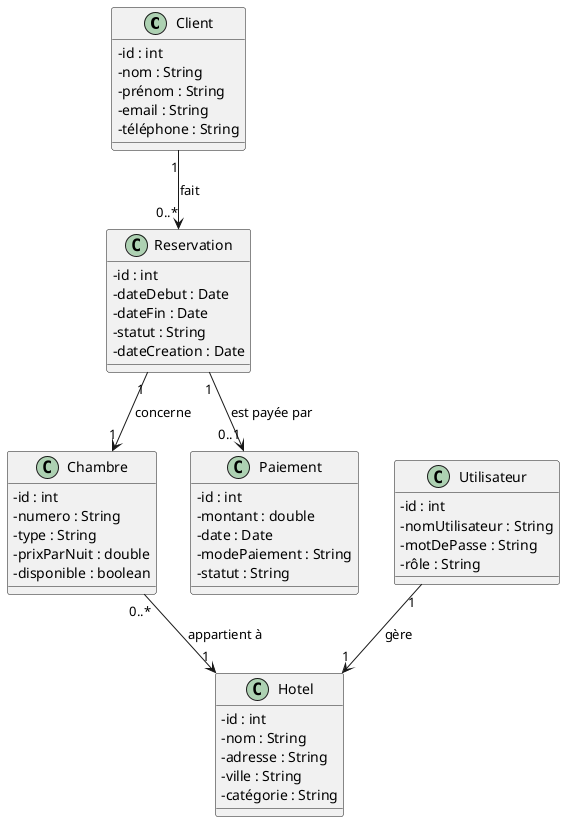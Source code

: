 @startuml
' Couleurs et style (optionnel)
skinparam classAttributeIconSize 0

' Classes métier
class Client {
  - id : int
  - nom : String
  - prénom : String
  - email : String
  - téléphone : String
}

class Reservation {
  - id : int
  - dateDebut : Date
  - dateFin : Date
  - statut : String
  - dateCreation : Date
}

class Chambre {
  - id : int
  - numero : String
  - type : String
  - prixParNuit : double
  - disponible : boolean
}

class Paiement {
  - id : int
  - montant : double
  - date : Date
  - modePaiement : String
  - statut : String
}

class Utilisateur {
  - id : int
  - nomUtilisateur : String
  - motDePasse : String
  - rôle : String
}

class Hotel {
  - id : int
  - nom : String
  - adresse : String
  - ville : String
  - catégorie : String
}

' Associations
Client "1" --> "0..*" Reservation : fait
Reservation "1" --> "1" Chambre : concerne
Reservation "1" --> "0..1" Paiement : est payée par
Chambre "0..*" --> "1" Hotel : appartient à
Utilisateur "1" --> "1" Hotel : gère

@enduml
